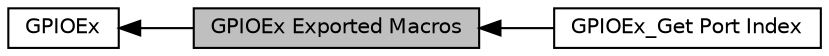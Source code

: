 digraph "GPIOEx Exported Macros"
{
  edge [fontname="Helvetica",fontsize="10",labelfontname="Helvetica",labelfontsize="10"];
  node [fontname="Helvetica",fontsize="10",shape=box];
  rankdir=LR;
  Node1 [label="GPIOEx Exported Macros",height=0.2,width=0.4,color="black", fillcolor="grey75", style="filled", fontcolor="black",tooltip=" "];
  Node2 [label="GPIOEx",height=0.2,width=0.4,color="black", fillcolor="white", style="filled",URL="$group___g_p_i_o_ex.html",tooltip="GPIO Extended HAL module driver."];
  Node3 [label="GPIOEx_Get Port Index",height=0.2,width=0.4,color="black", fillcolor="white", style="filled",URL="$group___g_p_i_o_ex___get___port___index.html",tooltip=" "];
  Node2->Node1 [shape=plaintext, dir="back", style="solid"];
  Node1->Node3 [shape=plaintext, dir="back", style="solid"];
}
